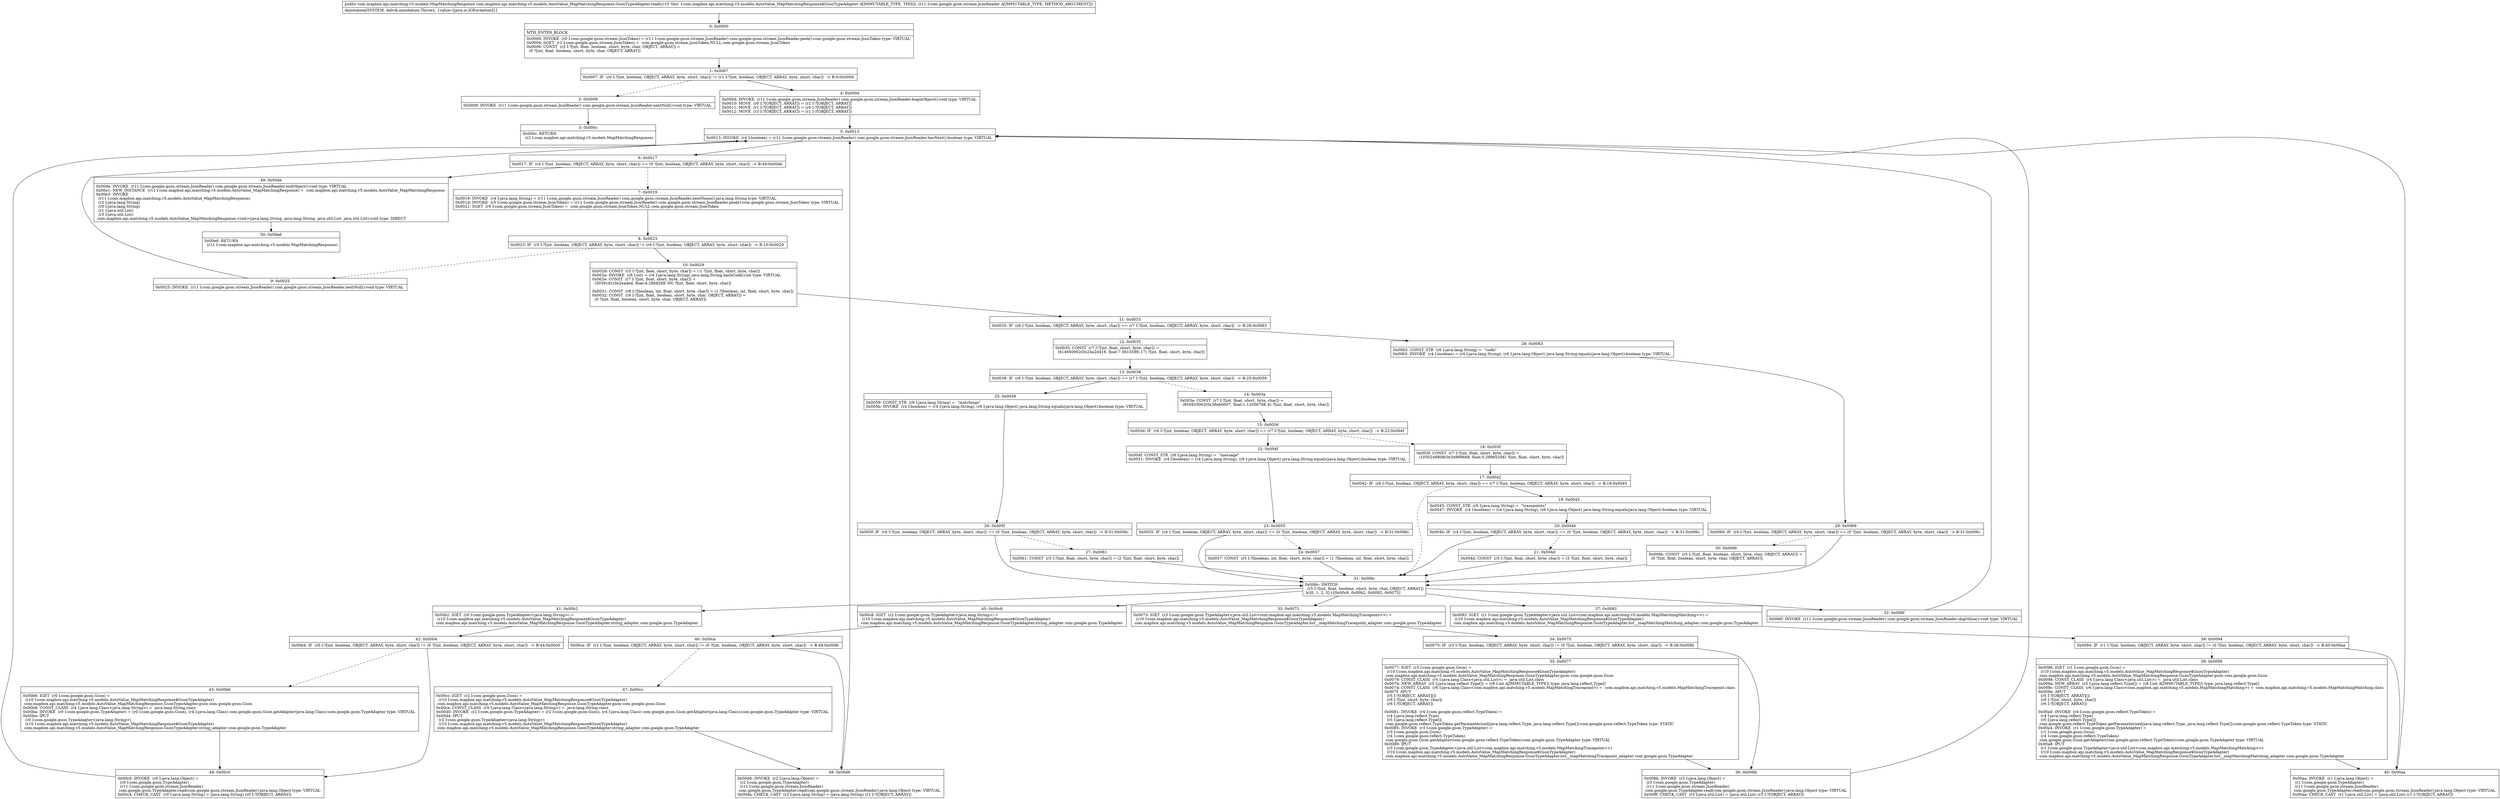 digraph "CFG forcom.mapbox.api.matching.v5.models.AutoValue_MapMatchingResponse.GsonTypeAdapter.read(Lcom\/google\/gson\/stream\/JsonReader;)Lcom\/mapbox\/api\/matching\/v5\/models\/MapMatchingResponse;" {
Node_0 [shape=record,label="{0\:\ 0x0000|MTH_ENTER_BLOCK\l|0x0000: INVOKE  (r0 I:com.google.gson.stream.JsonToken) = (r11 I:com.google.gson.stream.JsonReader) com.google.gson.stream.JsonReader.peek():com.google.gson.stream.JsonToken type: VIRTUAL \l0x0004: SGET  (r1 I:com.google.gson.stream.JsonToken) =  com.google.gson.stream.JsonToken.NULL com.google.gson.stream.JsonToken \l0x0006: CONST  (r2 I:?[int, float, boolean, short, byte, char, OBJECT, ARRAY]) = \l  (0 ?[int, float, boolean, short, byte, char, OBJECT, ARRAY])\l \l}"];
Node_1 [shape=record,label="{1\:\ 0x0007|0x0007: IF  (r0 I:?[int, boolean, OBJECT, ARRAY, byte, short, char]) != (r1 I:?[int, boolean, OBJECT, ARRAY, byte, short, char])  \-\> B:4:0x000d \l}"];
Node_2 [shape=record,label="{2\:\ 0x0009|0x0009: INVOKE  (r11 I:com.google.gson.stream.JsonReader) com.google.gson.stream.JsonReader.nextNull():void type: VIRTUAL \l}"];
Node_3 [shape=record,label="{3\:\ 0x000c|0x000c: RETURN  \l  (r2 I:com.mapbox.api.matching.v5.models.MapMatchingResponse)\l \l}"];
Node_4 [shape=record,label="{4\:\ 0x000d|0x000d: INVOKE  (r11 I:com.google.gson.stream.JsonReader) com.google.gson.stream.JsonReader.beginObject():void type: VIRTUAL \l0x0010: MOVE  (r0 I:?[OBJECT, ARRAY]) = (r2 I:?[OBJECT, ARRAY]) \l0x0011: MOVE  (r1 I:?[OBJECT, ARRAY]) = (r0 I:?[OBJECT, ARRAY]) \l0x0012: MOVE  (r3 I:?[OBJECT, ARRAY]) = (r1 I:?[OBJECT, ARRAY]) \l}"];
Node_5 [shape=record,label="{5\:\ 0x0013|0x0013: INVOKE  (r4 I:boolean) = (r11 I:com.google.gson.stream.JsonReader) com.google.gson.stream.JsonReader.hasNext():boolean type: VIRTUAL \l}"];
Node_6 [shape=record,label="{6\:\ 0x0017|0x0017: IF  (r4 I:?[int, boolean, OBJECT, ARRAY, byte, short, char]) == (0 ?[int, boolean, OBJECT, ARRAY, byte, short, char])  \-\> B:49:0x00de \l}"];
Node_7 [shape=record,label="{7\:\ 0x0019|0x0019: INVOKE  (r4 I:java.lang.String) = (r11 I:com.google.gson.stream.JsonReader) com.google.gson.stream.JsonReader.nextName():java.lang.String type: VIRTUAL \l0x001d: INVOKE  (r5 I:com.google.gson.stream.JsonToken) = (r11 I:com.google.gson.stream.JsonReader) com.google.gson.stream.JsonReader.peek():com.google.gson.stream.JsonToken type: VIRTUAL \l0x0021: SGET  (r6 I:com.google.gson.stream.JsonToken) =  com.google.gson.stream.JsonToken.NULL com.google.gson.stream.JsonToken \l}"];
Node_8 [shape=record,label="{8\:\ 0x0023|0x0023: IF  (r5 I:?[int, boolean, OBJECT, ARRAY, byte, short, char]) != (r6 I:?[int, boolean, OBJECT, ARRAY, byte, short, char])  \-\> B:10:0x0029 \l}"];
Node_9 [shape=record,label="{9\:\ 0x0025|0x0025: INVOKE  (r11 I:com.google.gson.stream.JsonReader) com.google.gson.stream.JsonReader.nextNull():void type: VIRTUAL \l}"];
Node_10 [shape=record,label="{10\:\ 0x0029|0x0029: CONST  (r5 I:?[int, float, short, byte, char]) = (\-1 ?[int, float, short, byte, char]) \l0x002a: INVOKE  (r6 I:int) = (r4 I:java.lang.String) java.lang.String.hashCode():int type: VIRTUAL \l0x002e: CONST  (r7 I:?[int, float, short, byte, char]) = \l  (3059181(0x2eaded, float:4.286826E\-39) ?[int, float, short, byte, char])\l \l0x0031: CONST  (r8 I:?[boolean, int, float, short, byte, char]) = (1 ?[boolean, int, float, short, byte, char]) \l0x0032: CONST  (r9 I:?[int, float, boolean, short, byte, char, OBJECT, ARRAY]) = \l  (0 ?[int, float, boolean, short, byte, char, OBJECT, ARRAY])\l \l}"];
Node_11 [shape=record,label="{11\:\ 0x0033|0x0033: IF  (r6 I:?[int, boolean, OBJECT, ARRAY, byte, short, char]) == (r7 I:?[int, boolean, OBJECT, ARRAY, byte, short, char])  \-\> B:28:0x0063 \l}"];
Node_12 [shape=record,label="{12\:\ 0x0035|0x0035: CONST  (r7 I:?[int, float, short, byte, char]) = \l  (614650902(0x24a2d416, float:7.061559E\-17) ?[int, float, short, byte, char])\l \l}"];
Node_13 [shape=record,label="{13\:\ 0x0038|0x0038: IF  (r6 I:?[int, boolean, OBJECT, ARRAY, byte, short, char]) == (r7 I:?[int, boolean, OBJECT, ARRAY, byte, short, char])  \-\> B:25:0x0059 \l}"];
Node_14 [shape=record,label="{14\:\ 0x003a|0x003a: CONST  (r7 I:?[int, float, short, byte, char]) = \l  (954925063(0x38eb0007, float:1.1205678E\-4) ?[int, float, short, byte, char])\l \l}"];
Node_15 [shape=record,label="{15\:\ 0x003d|0x003d: IF  (r6 I:?[int, boolean, OBJECT, ARRAY, byte, short, char]) == (r7 I:?[int, boolean, OBJECT, ARRAY, byte, short, char])  \-\> B:22:0x004f \l}"];
Node_16 [shape=record,label="{16\:\ 0x003f|0x003f: CONST  (r7 I:?[int, float, short, byte, char]) = \l  (1050248808(0x3e998668, float:0.29985356) ?[int, float, short, byte, char])\l \l}"];
Node_17 [shape=record,label="{17\:\ 0x0042|0x0042: IF  (r6 I:?[int, boolean, OBJECT, ARRAY, byte, short, char]) == (r7 I:?[int, boolean, OBJECT, ARRAY, byte, short, char])  \-\> B:19:0x0045 \l}"];
Node_19 [shape=record,label="{19\:\ 0x0045|0x0045: CONST_STR  (r6 I:java.lang.String) =  \"tracepoints\" \l0x0047: INVOKE  (r4 I:boolean) = (r4 I:java.lang.String), (r6 I:java.lang.Object) java.lang.String.equals(java.lang.Object):boolean type: VIRTUAL \l}"];
Node_20 [shape=record,label="{20\:\ 0x004b|0x004b: IF  (r4 I:?[int, boolean, OBJECT, ARRAY, byte, short, char]) == (0 ?[int, boolean, OBJECT, ARRAY, byte, short, char])  \-\> B:31:0x006c \l}"];
Node_21 [shape=record,label="{21\:\ 0x004d|0x004d: CONST  (r5 I:?[int, float, short, byte, char]) = (3 ?[int, float, short, byte, char]) \l}"];
Node_22 [shape=record,label="{22\:\ 0x004f|0x004f: CONST_STR  (r6 I:java.lang.String) =  \"message\" \l0x0051: INVOKE  (r4 I:boolean) = (r4 I:java.lang.String), (r6 I:java.lang.Object) java.lang.String.equals(java.lang.Object):boolean type: VIRTUAL \l}"];
Node_23 [shape=record,label="{23\:\ 0x0055|0x0055: IF  (r4 I:?[int, boolean, OBJECT, ARRAY, byte, short, char]) == (0 ?[int, boolean, OBJECT, ARRAY, byte, short, char])  \-\> B:31:0x006c \l}"];
Node_24 [shape=record,label="{24\:\ 0x0057|0x0057: CONST  (r5 I:?[boolean, int, float, short, byte, char]) = (1 ?[boolean, int, float, short, byte, char]) \l}"];
Node_25 [shape=record,label="{25\:\ 0x0059|0x0059: CONST_STR  (r6 I:java.lang.String) =  \"matchings\" \l0x005b: INVOKE  (r4 I:boolean) = (r4 I:java.lang.String), (r6 I:java.lang.Object) java.lang.String.equals(java.lang.Object):boolean type: VIRTUAL \l}"];
Node_26 [shape=record,label="{26\:\ 0x005f|0x005f: IF  (r4 I:?[int, boolean, OBJECT, ARRAY, byte, short, char]) == (0 ?[int, boolean, OBJECT, ARRAY, byte, short, char])  \-\> B:31:0x006c \l}"];
Node_27 [shape=record,label="{27\:\ 0x0061|0x0061: CONST  (r5 I:?[int, float, short, byte, char]) = (2 ?[int, float, short, byte, char]) \l}"];
Node_28 [shape=record,label="{28\:\ 0x0063|0x0063: CONST_STR  (r6 I:java.lang.String) =  \"code\" \l0x0065: INVOKE  (r4 I:boolean) = (r4 I:java.lang.String), (r6 I:java.lang.Object) java.lang.String.equals(java.lang.Object):boolean type: VIRTUAL \l}"];
Node_29 [shape=record,label="{29\:\ 0x0069|0x0069: IF  (r4 I:?[int, boolean, OBJECT, ARRAY, byte, short, char]) == (0 ?[int, boolean, OBJECT, ARRAY, byte, short, char])  \-\> B:31:0x006c \l}"];
Node_30 [shape=record,label="{30\:\ 0x006b|0x006b: CONST  (r5 I:?[int, float, boolean, short, byte, char, OBJECT, ARRAY]) = \l  (0 ?[int, float, boolean, short, byte, char, OBJECT, ARRAY])\l \l}"];
Node_31 [shape=record,label="{31\:\ 0x006c|0x006c: SWITCH  \l  (r5 I:?[int, float, boolean, short, byte, char, OBJECT, ARRAY])\l k:[0, 1, 2, 3] t:[0x00c8, 0x00b2, 0x0092, 0x0073] \l}"];
Node_32 [shape=record,label="{32\:\ 0x006f|0x006f: INVOKE  (r11 I:com.google.gson.stream.JsonReader) com.google.gson.stream.JsonReader.skipValue():void type: VIRTUAL \l}"];
Node_33 [shape=record,label="{33\:\ 0x0073|0x0073: IGET  (r3 I:com.google.gson.TypeAdapter\<java.util.List\<com.mapbox.api.matching.v5.models.MapMatchingTracepoint\>\>) = \l  (r10 I:com.mapbox.api.matching.v5.models.AutoValue_MapMatchingResponse$GsonTypeAdapter)\l com.mapbox.api.matching.v5.models.AutoValue_MapMatchingResponse.GsonTypeAdapter.list__mapMatchingTracepoint_adapter com.google.gson.TypeAdapter \l}"];
Node_34 [shape=record,label="{34\:\ 0x0075|0x0075: IF  (r3 I:?[int, boolean, OBJECT, ARRAY, byte, short, char]) != (0 ?[int, boolean, OBJECT, ARRAY, byte, short, char])  \-\> B:36:0x008b \l}"];
Node_35 [shape=record,label="{35\:\ 0x0077|0x0077: IGET  (r3 I:com.google.gson.Gson) = \l  (r10 I:com.mapbox.api.matching.v5.models.AutoValue_MapMatchingResponse$GsonTypeAdapter)\l com.mapbox.api.matching.v5.models.AutoValue_MapMatchingResponse.GsonTypeAdapter.gson com.google.gson.Gson \l0x0079: CONST_CLASS  (r4 I:java.lang.Class\<java.util.List\>) =  java.util.List.class \l0x007b: NEW_ARRAY  (r5 I:java.lang.reflect.Type[]) = (r8 I:int A[IMMUTABLE_TYPE]) type: java.lang.reflect.Type[] \l0x007d: CONST_CLASS  (r6 I:java.lang.Class\<com.mapbox.api.matching.v5.models.MapMatchingTracepoint\>) =  com.mapbox.api.matching.v5.models.MapMatchingTracepoint.class \l0x007f: APUT  \l  (r5 I:?[OBJECT, ARRAY][])\l  (r9 I:?[int, short, byte, char])\l  (r6 I:?[OBJECT, ARRAY])\l \l0x0081: INVOKE  (r4 I:com.google.gson.reflect.TypeToken) = \l  (r4 I:java.lang.reflect.Type)\l  (r5 I:java.lang.reflect.Type[])\l com.google.gson.reflect.TypeToken.getParameterized(java.lang.reflect.Type, java.lang.reflect.Type[]):com.google.gson.reflect.TypeToken type: STATIC \l0x0085: INVOKE  (r3 I:com.google.gson.TypeAdapter) = \l  (r3 I:com.google.gson.Gson)\l  (r4 I:com.google.gson.reflect.TypeToken)\l com.google.gson.Gson.getAdapter(com.google.gson.reflect.TypeToken):com.google.gson.TypeAdapter type: VIRTUAL \l0x0089: IPUT  \l  (r3 I:com.google.gson.TypeAdapter\<java.util.List\<com.mapbox.api.matching.v5.models.MapMatchingTracepoint\>\>)\l  (r10 I:com.mapbox.api.matching.v5.models.AutoValue_MapMatchingResponse$GsonTypeAdapter)\l com.mapbox.api.matching.v5.models.AutoValue_MapMatchingResponse.GsonTypeAdapter.list__mapMatchingTracepoint_adapter com.google.gson.TypeAdapter \l}"];
Node_36 [shape=record,label="{36\:\ 0x008b|0x008b: INVOKE  (r3 I:java.lang.Object) = \l  (r3 I:com.google.gson.TypeAdapter)\l  (r11 I:com.google.gson.stream.JsonReader)\l com.google.gson.TypeAdapter.read(com.google.gson.stream.JsonReader):java.lang.Object type: VIRTUAL \l0x008f: CHECK_CAST  (r3 I:java.util.List) = (java.util.List) (r3 I:?[OBJECT, ARRAY]) \l}"];
Node_37 [shape=record,label="{37\:\ 0x0092|0x0092: IGET  (r1 I:com.google.gson.TypeAdapter\<java.util.List\<com.mapbox.api.matching.v5.models.MapMatchingMatching\>\>) = \l  (r10 I:com.mapbox.api.matching.v5.models.AutoValue_MapMatchingResponse$GsonTypeAdapter)\l com.mapbox.api.matching.v5.models.AutoValue_MapMatchingResponse.GsonTypeAdapter.list__mapMatchingMatching_adapter com.google.gson.TypeAdapter \l}"];
Node_38 [shape=record,label="{38\:\ 0x0094|0x0094: IF  (r1 I:?[int, boolean, OBJECT, ARRAY, byte, short, char]) != (0 ?[int, boolean, OBJECT, ARRAY, byte, short, char])  \-\> B:40:0x00aa \l}"];
Node_39 [shape=record,label="{39\:\ 0x0096|0x0096: IGET  (r1 I:com.google.gson.Gson) = \l  (r10 I:com.mapbox.api.matching.v5.models.AutoValue_MapMatchingResponse$GsonTypeAdapter)\l com.mapbox.api.matching.v5.models.AutoValue_MapMatchingResponse.GsonTypeAdapter.gson com.google.gson.Gson \l0x0098: CONST_CLASS  (r4 I:java.lang.Class\<java.util.List\>) =  java.util.List.class \l0x009a: NEW_ARRAY  (r5 I:java.lang.reflect.Type[]) = (r8 I:int A[IMMUTABLE_TYPE]) type: java.lang.reflect.Type[] \l0x009c: CONST_CLASS  (r6 I:java.lang.Class\<com.mapbox.api.matching.v5.models.MapMatchingMatching\>) =  com.mapbox.api.matching.v5.models.MapMatchingMatching.class \l0x009e: APUT  \l  (r5 I:?[OBJECT, ARRAY][])\l  (r9 I:?[int, short, byte, char])\l  (r6 I:?[OBJECT, ARRAY])\l \l0x00a0: INVOKE  (r4 I:com.google.gson.reflect.TypeToken) = \l  (r4 I:java.lang.reflect.Type)\l  (r5 I:java.lang.reflect.Type[])\l com.google.gson.reflect.TypeToken.getParameterized(java.lang.reflect.Type, java.lang.reflect.Type[]):com.google.gson.reflect.TypeToken type: STATIC \l0x00a4: INVOKE  (r1 I:com.google.gson.TypeAdapter) = \l  (r1 I:com.google.gson.Gson)\l  (r4 I:com.google.gson.reflect.TypeToken)\l com.google.gson.Gson.getAdapter(com.google.gson.reflect.TypeToken):com.google.gson.TypeAdapter type: VIRTUAL \l0x00a8: IPUT  \l  (r1 I:com.google.gson.TypeAdapter\<java.util.List\<com.mapbox.api.matching.v5.models.MapMatchingMatching\>\>)\l  (r10 I:com.mapbox.api.matching.v5.models.AutoValue_MapMatchingResponse$GsonTypeAdapter)\l com.mapbox.api.matching.v5.models.AutoValue_MapMatchingResponse.GsonTypeAdapter.list__mapMatchingMatching_adapter com.google.gson.TypeAdapter \l}"];
Node_40 [shape=record,label="{40\:\ 0x00aa|0x00aa: INVOKE  (r1 I:java.lang.Object) = \l  (r1 I:com.google.gson.TypeAdapter)\l  (r11 I:com.google.gson.stream.JsonReader)\l com.google.gson.TypeAdapter.read(com.google.gson.stream.JsonReader):java.lang.Object type: VIRTUAL \l0x00ae: CHECK_CAST  (r1 I:java.util.List) = (java.util.List) (r1 I:?[OBJECT, ARRAY]) \l}"];
Node_41 [shape=record,label="{41\:\ 0x00b2|0x00b2: IGET  (r0 I:com.google.gson.TypeAdapter\<java.lang.String\>) = \l  (r10 I:com.mapbox.api.matching.v5.models.AutoValue_MapMatchingResponse$GsonTypeAdapter)\l com.mapbox.api.matching.v5.models.AutoValue_MapMatchingResponse.GsonTypeAdapter.string_adapter com.google.gson.TypeAdapter \l}"];
Node_42 [shape=record,label="{42\:\ 0x00b4|0x00b4: IF  (r0 I:?[int, boolean, OBJECT, ARRAY, byte, short, char]) != (0 ?[int, boolean, OBJECT, ARRAY, byte, short, char])  \-\> B:44:0x00c0 \l}"];
Node_43 [shape=record,label="{43\:\ 0x00b6|0x00b6: IGET  (r0 I:com.google.gson.Gson) = \l  (r10 I:com.mapbox.api.matching.v5.models.AutoValue_MapMatchingResponse$GsonTypeAdapter)\l com.mapbox.api.matching.v5.models.AutoValue_MapMatchingResponse.GsonTypeAdapter.gson com.google.gson.Gson \l0x00b8: CONST_CLASS  (r4 I:java.lang.Class\<java.lang.String\>) =  java.lang.String.class \l0x00ba: INVOKE  (r0 I:com.google.gson.TypeAdapter) = (r0 I:com.google.gson.Gson), (r4 I:java.lang.Class) com.google.gson.Gson.getAdapter(java.lang.Class):com.google.gson.TypeAdapter type: VIRTUAL \l0x00be: IPUT  \l  (r0 I:com.google.gson.TypeAdapter\<java.lang.String\>)\l  (r10 I:com.mapbox.api.matching.v5.models.AutoValue_MapMatchingResponse$GsonTypeAdapter)\l com.mapbox.api.matching.v5.models.AutoValue_MapMatchingResponse.GsonTypeAdapter.string_adapter com.google.gson.TypeAdapter \l}"];
Node_44 [shape=record,label="{44\:\ 0x00c0|0x00c0: INVOKE  (r0 I:java.lang.Object) = \l  (r0 I:com.google.gson.TypeAdapter)\l  (r11 I:com.google.gson.stream.JsonReader)\l com.google.gson.TypeAdapter.read(com.google.gson.stream.JsonReader):java.lang.Object type: VIRTUAL \l0x00c4: CHECK_CAST  (r0 I:java.lang.String) = (java.lang.String) (r0 I:?[OBJECT, ARRAY]) \l}"];
Node_45 [shape=record,label="{45\:\ 0x00c8|0x00c8: IGET  (r2 I:com.google.gson.TypeAdapter\<java.lang.String\>) = \l  (r10 I:com.mapbox.api.matching.v5.models.AutoValue_MapMatchingResponse$GsonTypeAdapter)\l com.mapbox.api.matching.v5.models.AutoValue_MapMatchingResponse.GsonTypeAdapter.string_adapter com.google.gson.TypeAdapter \l}"];
Node_46 [shape=record,label="{46\:\ 0x00ca|0x00ca: IF  (r2 I:?[int, boolean, OBJECT, ARRAY, byte, short, char]) != (0 ?[int, boolean, OBJECT, ARRAY, byte, short, char])  \-\> B:48:0x00d6 \l}"];
Node_47 [shape=record,label="{47\:\ 0x00cc|0x00cc: IGET  (r2 I:com.google.gson.Gson) = \l  (r10 I:com.mapbox.api.matching.v5.models.AutoValue_MapMatchingResponse$GsonTypeAdapter)\l com.mapbox.api.matching.v5.models.AutoValue_MapMatchingResponse.GsonTypeAdapter.gson com.google.gson.Gson \l0x00ce: CONST_CLASS  (r4 I:java.lang.Class\<java.lang.String\>) =  java.lang.String.class \l0x00d0: INVOKE  (r2 I:com.google.gson.TypeAdapter) = (r2 I:com.google.gson.Gson), (r4 I:java.lang.Class) com.google.gson.Gson.getAdapter(java.lang.Class):com.google.gson.TypeAdapter type: VIRTUAL \l0x00d4: IPUT  \l  (r2 I:com.google.gson.TypeAdapter\<java.lang.String\>)\l  (r10 I:com.mapbox.api.matching.v5.models.AutoValue_MapMatchingResponse$GsonTypeAdapter)\l com.mapbox.api.matching.v5.models.AutoValue_MapMatchingResponse.GsonTypeAdapter.string_adapter com.google.gson.TypeAdapter \l}"];
Node_48 [shape=record,label="{48\:\ 0x00d6|0x00d6: INVOKE  (r2 I:java.lang.Object) = \l  (r2 I:com.google.gson.TypeAdapter)\l  (r11 I:com.google.gson.stream.JsonReader)\l com.google.gson.TypeAdapter.read(com.google.gson.stream.JsonReader):java.lang.Object type: VIRTUAL \l0x00da: CHECK_CAST  (r2 I:java.lang.String) = (java.lang.String) (r2 I:?[OBJECT, ARRAY]) \l}"];
Node_49 [shape=record,label="{49\:\ 0x00de|0x00de: INVOKE  (r11 I:com.google.gson.stream.JsonReader) com.google.gson.stream.JsonReader.endObject():void type: VIRTUAL \l0x00e1: NEW_INSTANCE  (r11 I:com.mapbox.api.matching.v5.models.AutoValue_MapMatchingResponse) =  com.mapbox.api.matching.v5.models.AutoValue_MapMatchingResponse \l0x00e3: INVOKE  \l  (r11 I:com.mapbox.api.matching.v5.models.AutoValue_MapMatchingResponse)\l  (r2 I:java.lang.String)\l  (r0 I:java.lang.String)\l  (r1 I:java.util.List)\l  (r3 I:java.util.List)\l com.mapbox.api.matching.v5.models.AutoValue_MapMatchingResponse.\<init\>(java.lang.String, java.lang.String, java.util.List, java.util.List):void type: DIRECT \l}"];
Node_50 [shape=record,label="{50\:\ 0x00e6|0x00e6: RETURN  \l  (r11 I:com.mapbox.api.matching.v5.models.MapMatchingResponse)\l \l}"];
MethodNode[shape=record,label="{public com.mapbox.api.matching.v5.models.MapMatchingResponse com.mapbox.api.matching.v5.models.AutoValue_MapMatchingResponse.GsonTypeAdapter.read((r10 'this' I:com.mapbox.api.matching.v5.models.AutoValue_MapMatchingResponse$GsonTypeAdapter A[IMMUTABLE_TYPE, THIS]), (r11 I:com.google.gson.stream.JsonReader A[IMMUTABLE_TYPE, METHOD_ARGUMENT]))  | Annotation[SYSTEM, dalvik.annotation.Throws, \{value=[java.io.IOException]\}]\l}"];
MethodNode -> Node_0;
Node_0 -> Node_1;
Node_1 -> Node_2[style=dashed];
Node_1 -> Node_4;
Node_2 -> Node_3;
Node_4 -> Node_5;
Node_5 -> Node_6;
Node_6 -> Node_7[style=dashed];
Node_6 -> Node_49;
Node_7 -> Node_8;
Node_8 -> Node_9[style=dashed];
Node_8 -> Node_10;
Node_9 -> Node_5;
Node_10 -> Node_11;
Node_11 -> Node_12[style=dashed];
Node_11 -> Node_28;
Node_12 -> Node_13;
Node_13 -> Node_14[style=dashed];
Node_13 -> Node_25;
Node_14 -> Node_15;
Node_15 -> Node_16[style=dashed];
Node_15 -> Node_22;
Node_16 -> Node_17;
Node_17 -> Node_19;
Node_17 -> Node_31[style=dashed];
Node_19 -> Node_20;
Node_20 -> Node_21[style=dashed];
Node_20 -> Node_31;
Node_21 -> Node_31;
Node_22 -> Node_23;
Node_23 -> Node_24[style=dashed];
Node_23 -> Node_31;
Node_24 -> Node_31;
Node_25 -> Node_26;
Node_26 -> Node_27[style=dashed];
Node_26 -> Node_31;
Node_27 -> Node_31;
Node_28 -> Node_29;
Node_29 -> Node_30[style=dashed];
Node_29 -> Node_31;
Node_30 -> Node_31;
Node_31 -> Node_32;
Node_31 -> Node_33;
Node_31 -> Node_37;
Node_31 -> Node_41;
Node_31 -> Node_45;
Node_32 -> Node_5;
Node_33 -> Node_34;
Node_34 -> Node_35[style=dashed];
Node_34 -> Node_36;
Node_35 -> Node_36;
Node_36 -> Node_5;
Node_37 -> Node_38;
Node_38 -> Node_39[style=dashed];
Node_38 -> Node_40;
Node_39 -> Node_40;
Node_40 -> Node_5;
Node_41 -> Node_42;
Node_42 -> Node_43[style=dashed];
Node_42 -> Node_44;
Node_43 -> Node_44;
Node_44 -> Node_5;
Node_45 -> Node_46;
Node_46 -> Node_47[style=dashed];
Node_46 -> Node_48;
Node_47 -> Node_48;
Node_48 -> Node_5;
Node_49 -> Node_50;
}

